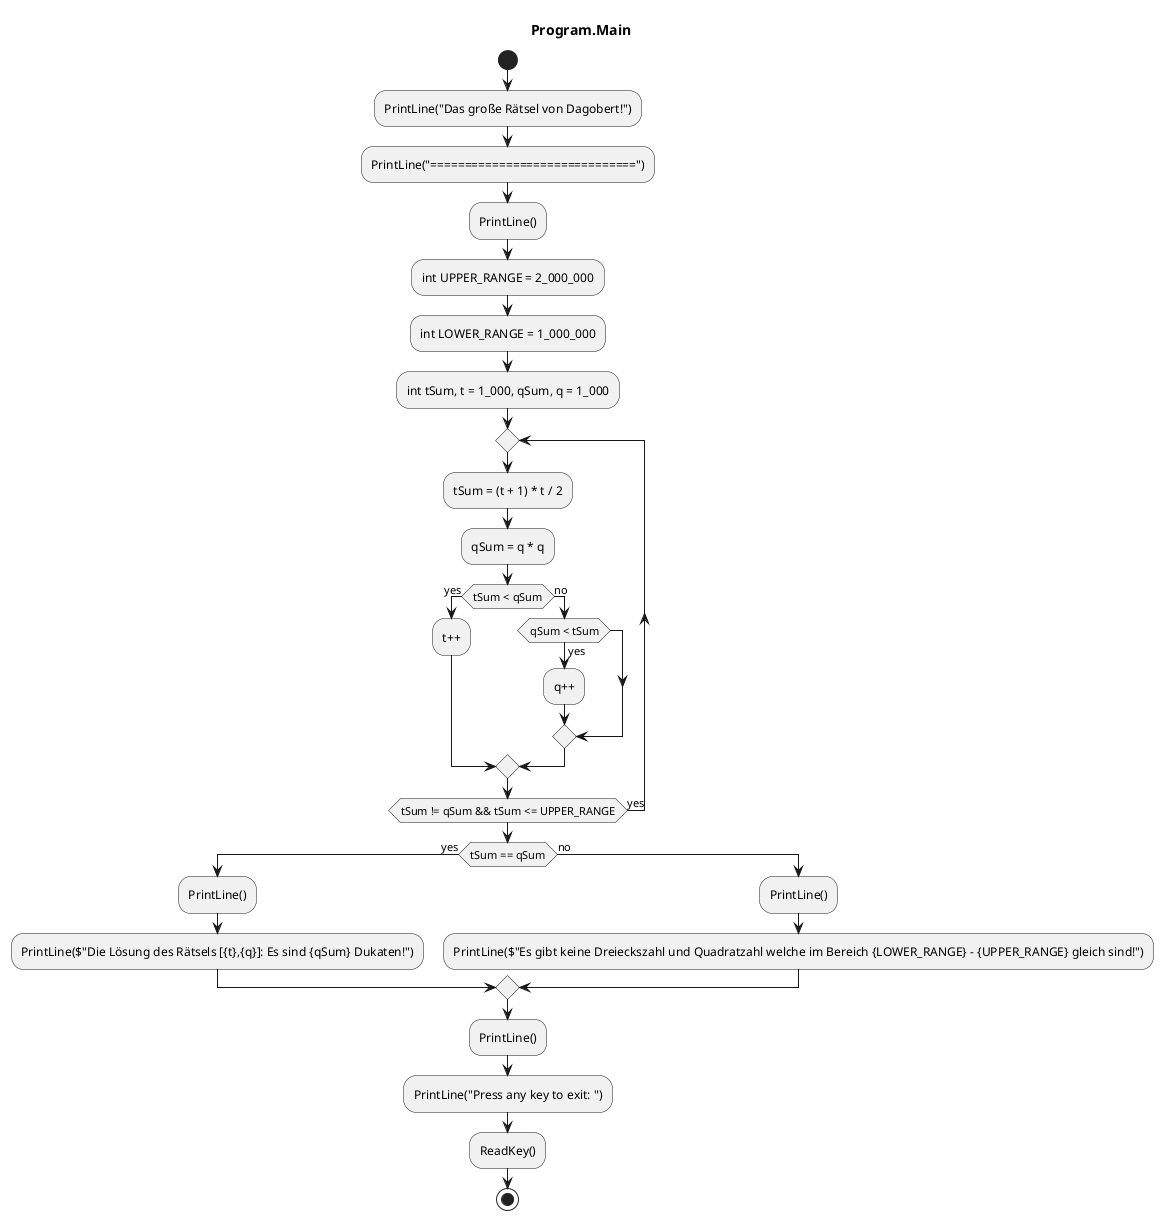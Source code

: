 @startuml Program.Main
title Program.Main
start
:PrintLine("Das große Rätsel von Dagobert!");
:PrintLine("==============================");
:PrintLine();
:int UPPER_RANGE = 2_000_000;
:int LOWER_RANGE = 1_000_000;
:int tSum, t = 1_000, qSum, q = 1_000;
repeat
    :tSum = (t + 1) * t / 2;
    :qSum = q * q;
    if (tSum < qSum) then (yes)
        :t++;
      else (no)
        if (qSum < tSum) then (yes)
            :q++;
        endif
    endif
repeat while (tSum != qSum && tSum <= UPPER_RANGE) is (yes)
if (tSum == qSum) then (yes)
    :PrintLine();
    :PrintLine($"Die Lösung des Rätsels [{t},{q}]: Es sind {qSum} Dukaten!");
  else (no)
      :PrintLine();
      :PrintLine($"Es gibt keine Dreieckszahl und Quadratzahl welche im Bereich {LOWER_RANGE} - {UPPER_RANGE} gleich sind!");
endif
:PrintLine();
:PrintLine("Press any key to exit: ");
:ReadKey();
stop
@enduml

